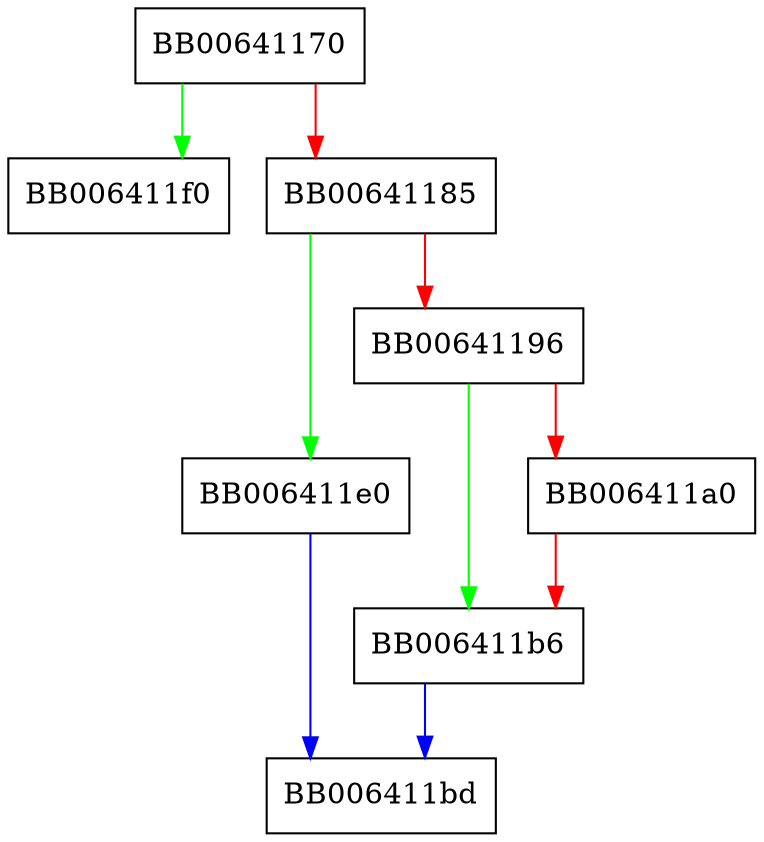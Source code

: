 digraph RSA_padding_add_X931 {
  node [shape="box"];
  graph [splines=ortho];
  BB00641170 -> BB006411f0 [color="green"];
  BB00641170 -> BB00641185 [color="red"];
  BB00641185 -> BB006411e0 [color="green"];
  BB00641185 -> BB00641196 [color="red"];
  BB00641196 -> BB006411b6 [color="green"];
  BB00641196 -> BB006411a0 [color="red"];
  BB006411a0 -> BB006411b6 [color="red"];
  BB006411b6 -> BB006411bd [color="blue"];
  BB006411e0 -> BB006411bd [color="blue"];
}
